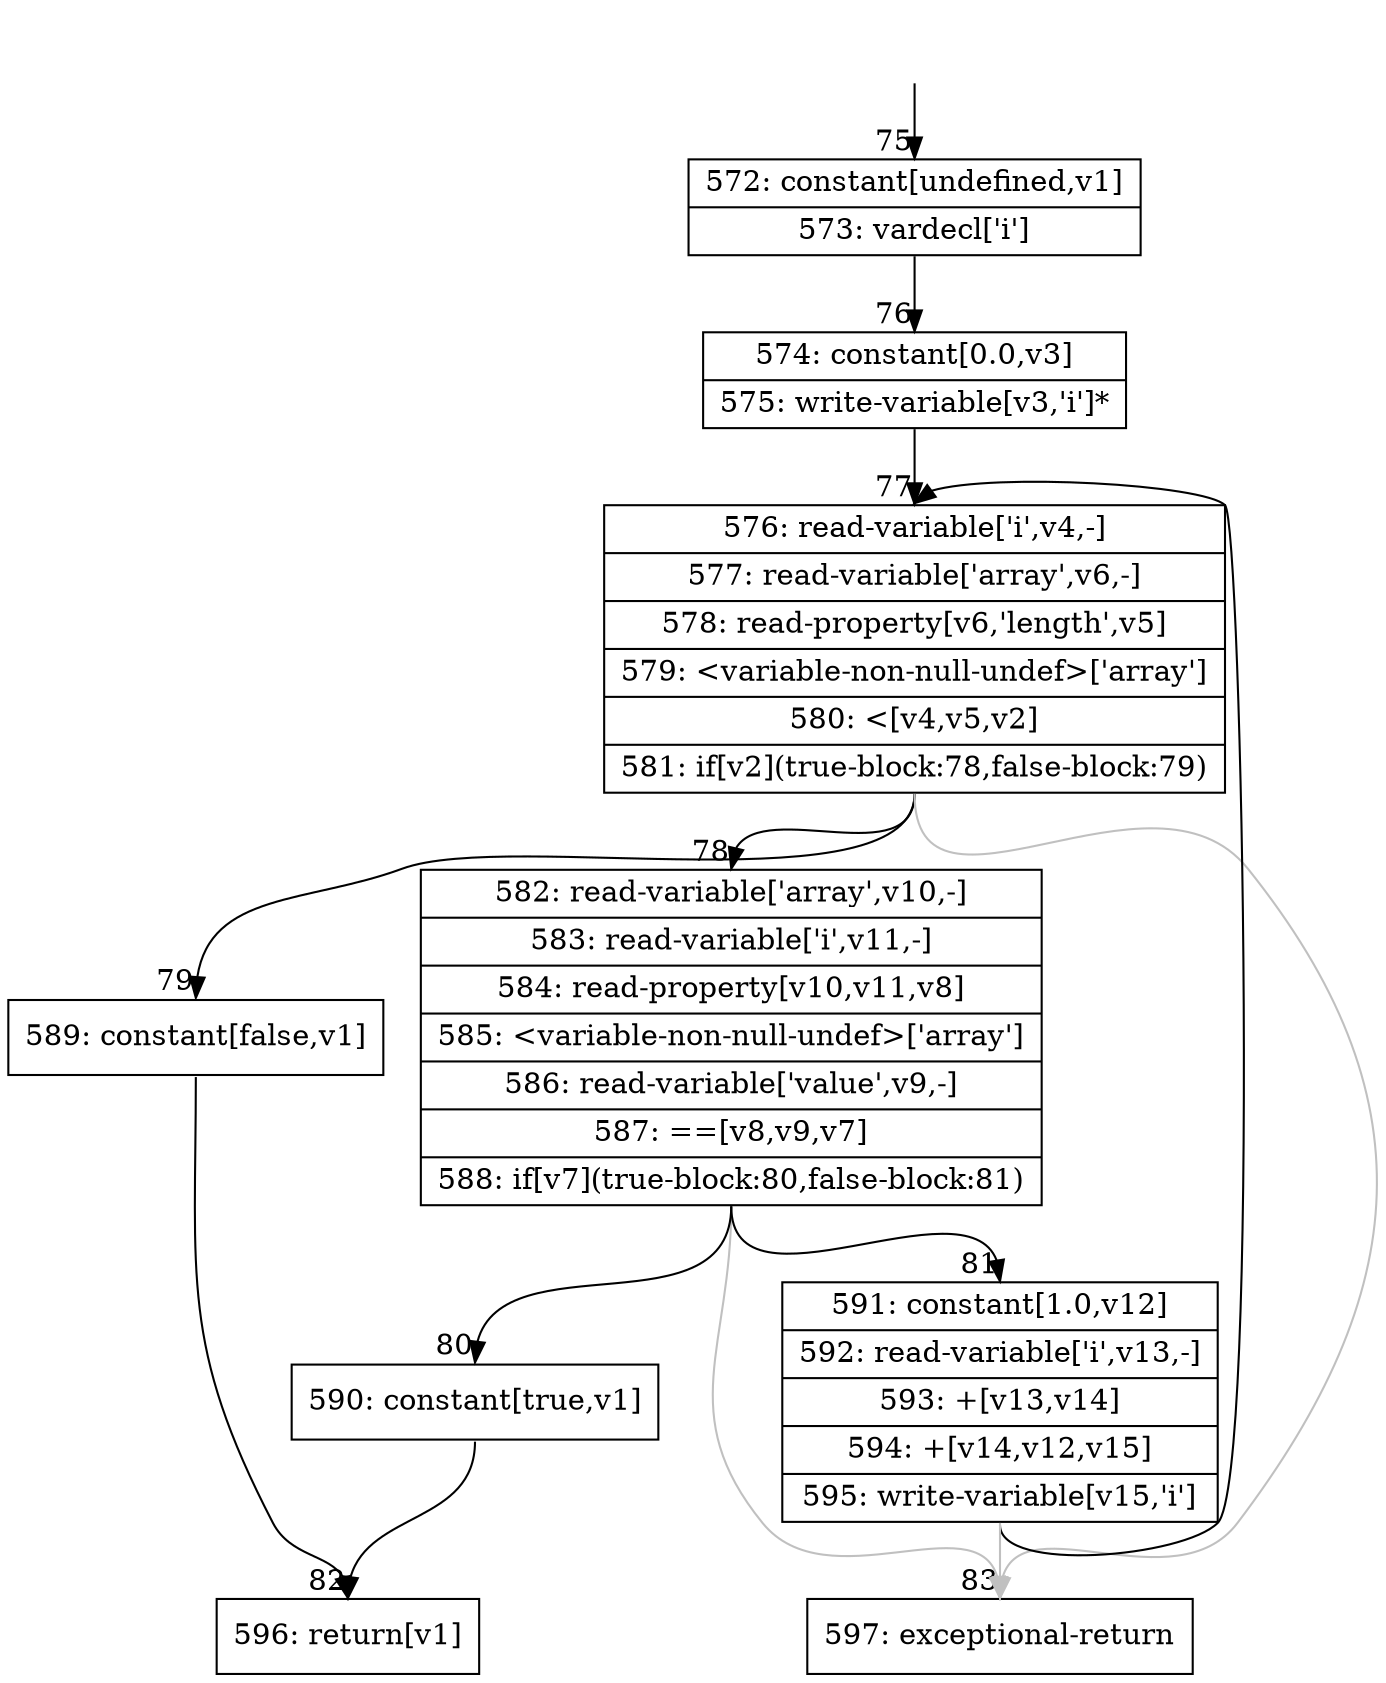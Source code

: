 digraph {
rankdir="TD"
BB_entry3[shape=none,label=""];
BB_entry3 -> BB75 [tailport=s, headport=n, headlabel="    75"]
BB75 [shape=record label="{572: constant[undefined,v1]|573: vardecl['i']}" ] 
BB75 -> BB76 [tailport=s, headport=n, headlabel="      76"]
BB76 [shape=record label="{574: constant[0.0,v3]|575: write-variable[v3,'i']*}" ] 
BB76 -> BB77 [tailport=s, headport=n, headlabel="      77"]
BB77 [shape=record label="{576: read-variable['i',v4,-]|577: read-variable['array',v6,-]|578: read-property[v6,'length',v5]|579: \<variable-non-null-undef\>['array']|580: \<[v4,v5,v2]|581: if[v2](true-block:78,false-block:79)}" ] 
BB77 -> BB78 [tailport=s, headport=n, headlabel="      78"]
BB77 -> BB79 [tailport=s, headport=n, headlabel="      79"]
BB77 -> BB83 [tailport=s, headport=n, color=gray, headlabel="      83"]
BB78 [shape=record label="{582: read-variable['array',v10,-]|583: read-variable['i',v11,-]|584: read-property[v10,v11,v8]|585: \<variable-non-null-undef\>['array']|586: read-variable['value',v9,-]|587: ==[v8,v9,v7]|588: if[v7](true-block:80,false-block:81)}" ] 
BB78 -> BB80 [tailport=s, headport=n, headlabel="      80"]
BB78 -> BB81 [tailport=s, headport=n, headlabel="      81"]
BB78 -> BB83 [tailport=s, headport=n, color=gray]
BB79 [shape=record label="{589: constant[false,v1]}" ] 
BB79 -> BB82 [tailport=s, headport=n, headlabel="      82"]
BB80 [shape=record label="{590: constant[true,v1]}" ] 
BB80 -> BB82 [tailport=s, headport=n]
BB81 [shape=record label="{591: constant[1.0,v12]|592: read-variable['i',v13,-]|593: +[v13,v14]|594: +[v14,v12,v15]|595: write-variable[v15,'i']}" ] 
BB81 -> BB77 [tailport=s, headport=n]
BB81 -> BB83 [tailport=s, headport=n, color=gray]
BB82 [shape=record label="{596: return[v1]}" ] 
BB83 [shape=record label="{597: exceptional-return}" ] 
//#$~ 34
}
